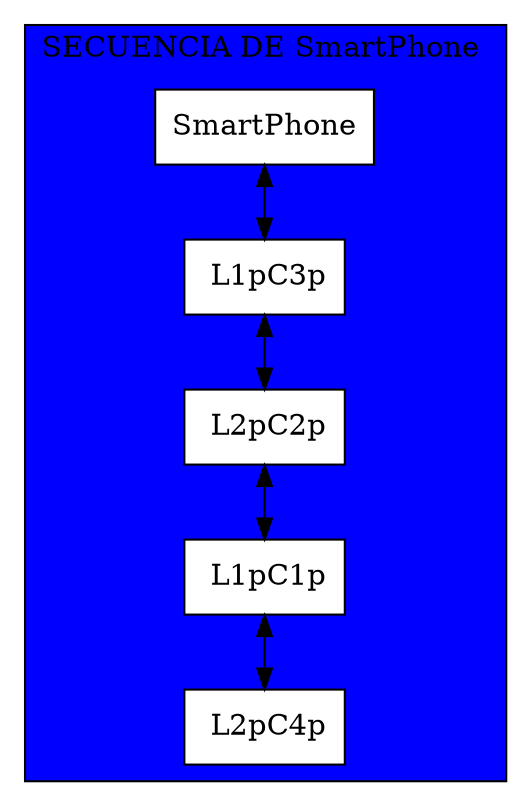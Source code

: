 
        digraph L{
        node[shape=box fillcolor="white" style =filled]
    
        subgraph cluster_p{
        label= "SECUENCIA DE SmartPhone " 
        bgcolor = "blue"
        raiz[label =SmartPhone]
        edge[dir = "both"]
        /*Aqui creamos las cabeceras
        de las filas*/
        Fila1[label=" L1pC3p",group=1];
        Fila2[label=" L2pC2p",group=1];
        Fila3[label=" L1pC1p",group=1];
        Fila4[label=" L2pC4p",group=1];
        Fila1->Fila2
            
        Fila2->Fila3
            
        Fila3->Fila4
            
        raiz->Fila1;
        }
        }
        
